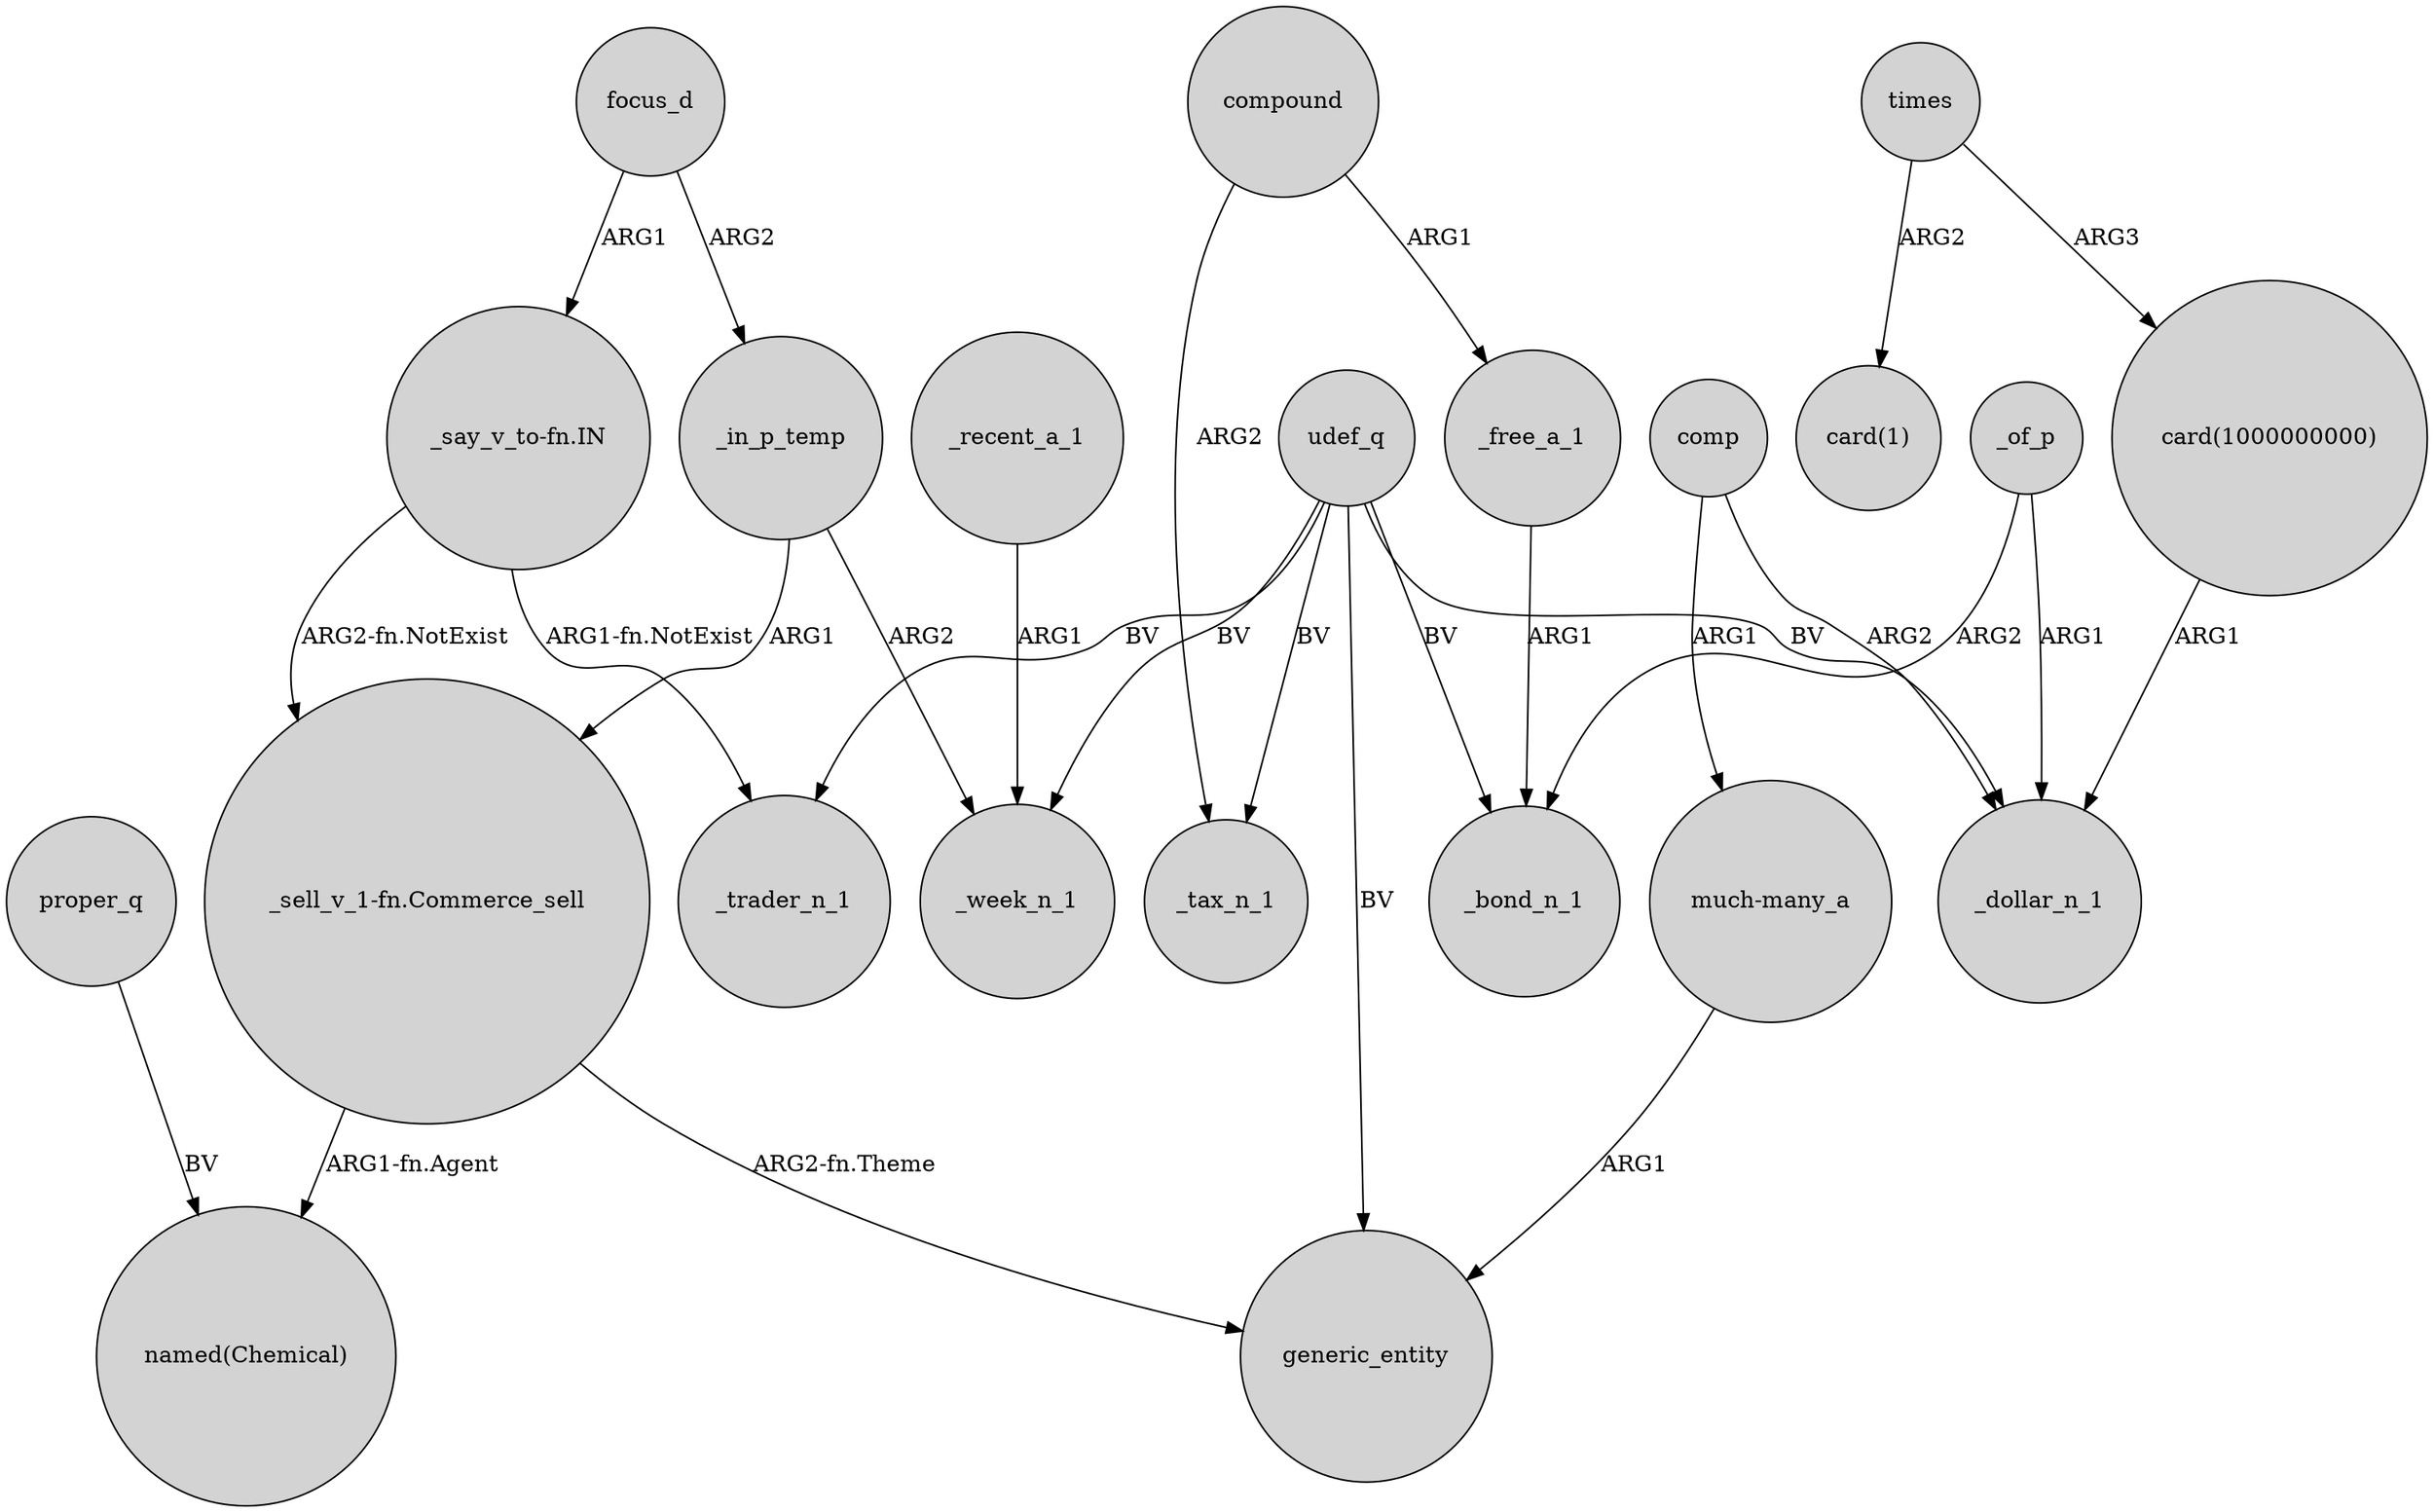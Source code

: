 digraph {
	node [shape=circle style=filled]
	focus_d -> _in_p_temp [label=ARG2]
	"_sell_v_1-fn.Commerce_sell" -> "named(Chemical)" [label="ARG1-fn.Agent"]
	udef_q -> generic_entity [label=BV]
	compound -> _free_a_1 [label=ARG1]
	udef_q -> _trader_n_1 [label=BV]
	"much-many_a" -> generic_entity [label=ARG1]
	_free_a_1 -> _bond_n_1 [label=ARG1]
	_of_p -> _dollar_n_1 [label=ARG1]
	_in_p_temp -> "_sell_v_1-fn.Commerce_sell" [label=ARG1]
	_in_p_temp -> _week_n_1 [label=ARG2]
	_of_p -> _bond_n_1 [label=ARG2]
	times -> "card(1000000000)" [label=ARG3]
	"_sell_v_1-fn.Commerce_sell" -> generic_entity [label="ARG2-fn.Theme"]
	udef_q -> _tax_n_1 [label=BV]
	udef_q -> _bond_n_1 [label=BV]
	comp -> "much-many_a" [label=ARG1]
	times -> "card(1)" [label=ARG2]
	udef_q -> _week_n_1 [label=BV]
	proper_q -> "named(Chemical)" [label=BV]
	_recent_a_1 -> _week_n_1 [label=ARG1]
	"_say_v_to-fn.IN" -> _trader_n_1 [label="ARG1-fn.NotExist"]
	"_say_v_to-fn.IN" -> "_sell_v_1-fn.Commerce_sell" [label="ARG2-fn.NotExist"]
	comp -> _dollar_n_1 [label=ARG2]
	"card(1000000000)" -> _dollar_n_1 [label=ARG1]
	compound -> _tax_n_1 [label=ARG2]
	udef_q -> _dollar_n_1 [label=BV]
	focus_d -> "_say_v_to-fn.IN" [label=ARG1]
}

